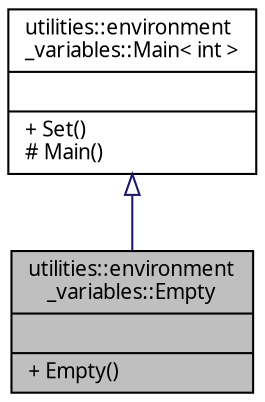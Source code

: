 digraph "utilities::environment_variables::Empty"
{
 // INTERACTIVE_SVG=YES
  edge [fontname="Verdana",fontsize="10",labelfontname="Verdana",labelfontsize="10"];
  node [fontname="Verdana",fontsize="10",shape=record];
  Node1 [label="{utilities::environment\l_variables::Empty\n||+ Empty()\l}",height=0.2,width=0.4,color="black", fillcolor="grey75", style="filled", fontcolor="black"];
  Node2 -> Node1 [dir="back",color="midnightblue",fontsize="10",style="solid",arrowtail="onormal",fontname="Verdana"];
  Node2 [label="{utilities::environment\l_variables::Main\< int \>\n||+ Set()\l# Main()\l}",height=0.2,width=0.4,color="black", fillcolor="white", style="filled",URL="$classutilities_1_1environment__variables_1_1_main.html"];
}
